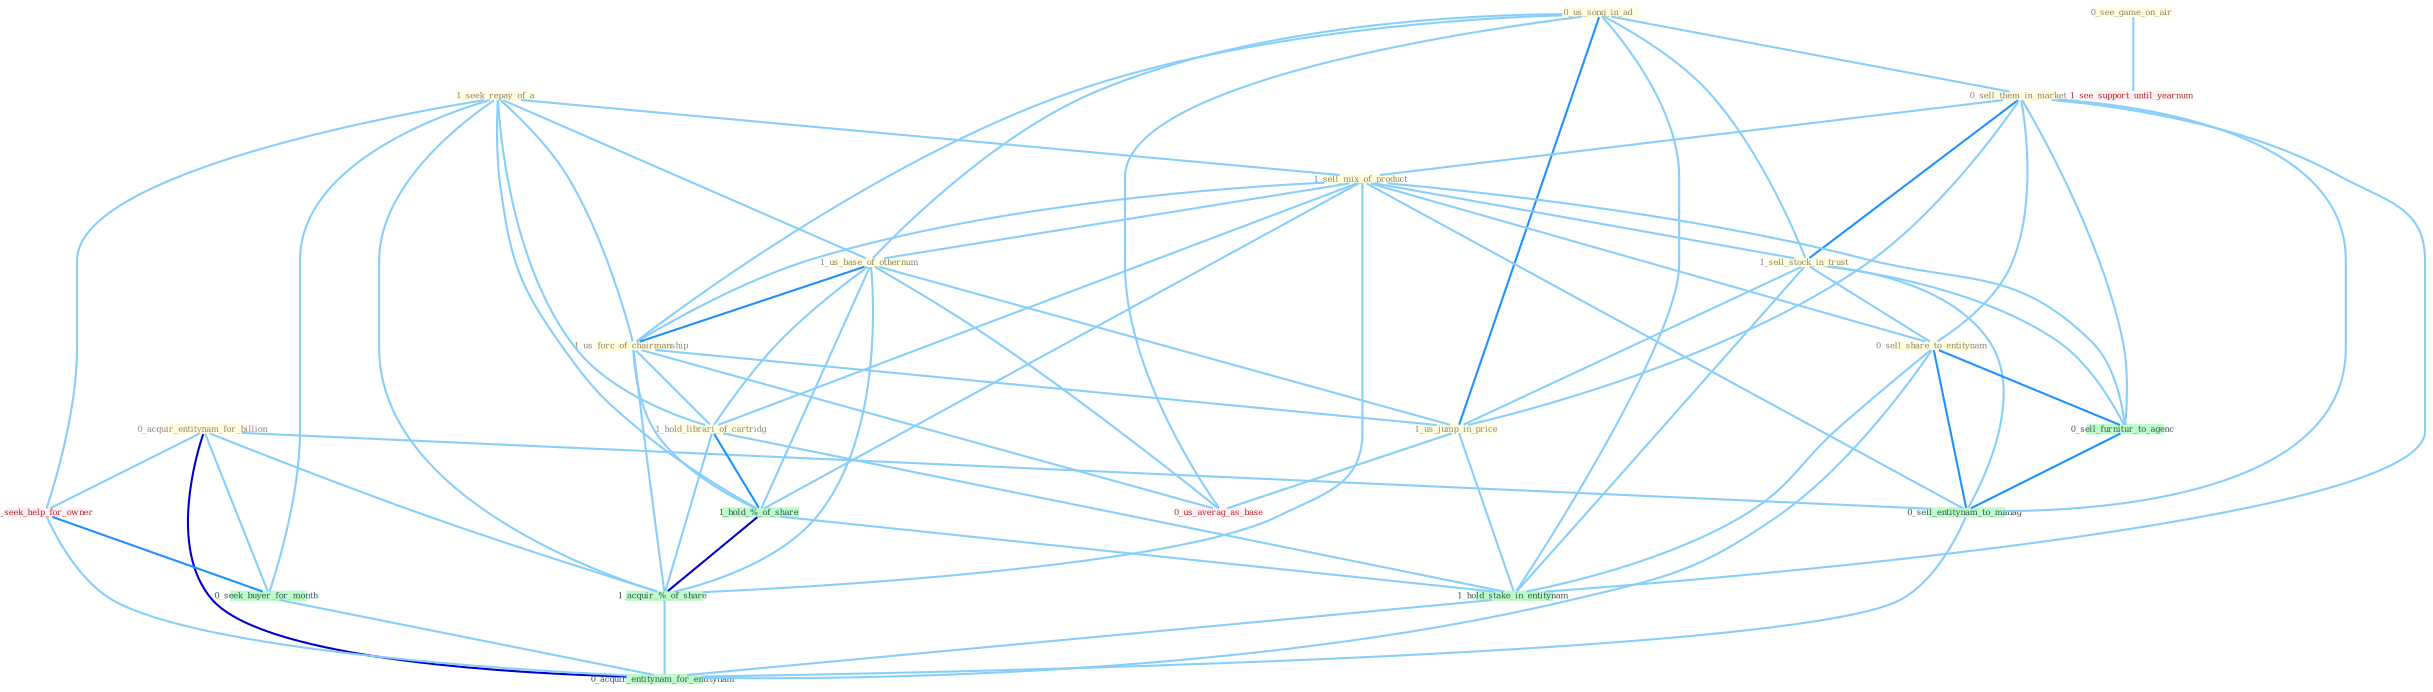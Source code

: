 Graph G{ 
    node
    [shape=polygon,style=filled,width=.5,height=.06,color="#BDFCC9",fixedsize=true,fontsize=4,
    fontcolor="#2f4f4f"];
    {node
    [color="#ffffe0", fontcolor="#8b7d6b"] "0_acquir_entitynam_for_billion " "1_seek_repay_of_a " "0_us_song_in_ad " "0_sell_them_in_market " "0_see_game_on_air " "1_sell_mix_of_product " "1_us_base_of_othernum " "1_sell_stock_in_trust " "1_us_forc_of_chairmanship " "0_sell_share_to_entitynam " "1_hold_librari_of_cartridg " "1_us_jump_in_price "}
{node [color="#fff0f5", fontcolor="#b22222"] "1_seek_help_for_owner " "1_see_support_until_yearnum " "0_us_averag_as_base "}
edge [color="#B0E2FF"];

	"0_acquir_entitynam_for_billion " -- "1_seek_help_for_owner " [w="1", color="#87cefa" ];
	"0_acquir_entitynam_for_billion " -- "0_seek_buyer_for_month " [w="1", color="#87cefa" ];
	"0_acquir_entitynam_for_billion " -- "1_acquir_%_of_share " [w="1", color="#87cefa" ];
	"0_acquir_entitynam_for_billion " -- "0_sell_entitynam_to_manag " [w="1", color="#87cefa" ];
	"0_acquir_entitynam_for_billion " -- "0_acquir_entitynam_for_entitynam " [w="3", color="#0000cd" , len=0.6];
	"1_seek_repay_of_a " -- "1_sell_mix_of_product " [w="1", color="#87cefa" ];
	"1_seek_repay_of_a " -- "1_us_base_of_othernum " [w="1", color="#87cefa" ];
	"1_seek_repay_of_a " -- "1_us_forc_of_chairmanship " [w="1", color="#87cefa" ];
	"1_seek_repay_of_a " -- "1_hold_librari_of_cartridg " [w="1", color="#87cefa" ];
	"1_seek_repay_of_a " -- "1_hold_%_of_share " [w="1", color="#87cefa" ];
	"1_seek_repay_of_a " -- "1_seek_help_for_owner " [w="1", color="#87cefa" ];
	"1_seek_repay_of_a " -- "0_seek_buyer_for_month " [w="1", color="#87cefa" ];
	"1_seek_repay_of_a " -- "1_acquir_%_of_share " [w="1", color="#87cefa" ];
	"0_us_song_in_ad " -- "0_sell_them_in_market " [w="1", color="#87cefa" ];
	"0_us_song_in_ad " -- "1_us_base_of_othernum " [w="1", color="#87cefa" ];
	"0_us_song_in_ad " -- "1_sell_stock_in_trust " [w="1", color="#87cefa" ];
	"0_us_song_in_ad " -- "1_us_forc_of_chairmanship " [w="1", color="#87cefa" ];
	"0_us_song_in_ad " -- "1_us_jump_in_price " [w="2", color="#1e90ff" , len=0.8];
	"0_us_song_in_ad " -- "1_hold_stake_in_entitynam " [w="1", color="#87cefa" ];
	"0_us_song_in_ad " -- "0_us_averag_as_base " [w="1", color="#87cefa" ];
	"0_sell_them_in_market " -- "1_sell_mix_of_product " [w="1", color="#87cefa" ];
	"0_sell_them_in_market " -- "1_sell_stock_in_trust " [w="2", color="#1e90ff" , len=0.8];
	"0_sell_them_in_market " -- "0_sell_share_to_entitynam " [w="1", color="#87cefa" ];
	"0_sell_them_in_market " -- "1_us_jump_in_price " [w="1", color="#87cefa" ];
	"0_sell_them_in_market " -- "1_hold_stake_in_entitynam " [w="1", color="#87cefa" ];
	"0_sell_them_in_market " -- "0_sell_furnitur_to_agenc " [w="1", color="#87cefa" ];
	"0_sell_them_in_market " -- "0_sell_entitynam_to_manag " [w="1", color="#87cefa" ];
	"0_see_game_on_air " -- "1_see_support_until_yearnum " [w="1", color="#87cefa" ];
	"1_sell_mix_of_product " -- "1_us_base_of_othernum " [w="1", color="#87cefa" ];
	"1_sell_mix_of_product " -- "1_sell_stock_in_trust " [w="1", color="#87cefa" ];
	"1_sell_mix_of_product " -- "1_us_forc_of_chairmanship " [w="1", color="#87cefa" ];
	"1_sell_mix_of_product " -- "0_sell_share_to_entitynam " [w="1", color="#87cefa" ];
	"1_sell_mix_of_product " -- "1_hold_librari_of_cartridg " [w="1", color="#87cefa" ];
	"1_sell_mix_of_product " -- "1_hold_%_of_share " [w="1", color="#87cefa" ];
	"1_sell_mix_of_product " -- "1_acquir_%_of_share " [w="1", color="#87cefa" ];
	"1_sell_mix_of_product " -- "0_sell_furnitur_to_agenc " [w="1", color="#87cefa" ];
	"1_sell_mix_of_product " -- "0_sell_entitynam_to_manag " [w="1", color="#87cefa" ];
	"1_us_base_of_othernum " -- "1_us_forc_of_chairmanship " [w="2", color="#1e90ff" , len=0.8];
	"1_us_base_of_othernum " -- "1_hold_librari_of_cartridg " [w="1", color="#87cefa" ];
	"1_us_base_of_othernum " -- "1_us_jump_in_price " [w="1", color="#87cefa" ];
	"1_us_base_of_othernum " -- "1_hold_%_of_share " [w="1", color="#87cefa" ];
	"1_us_base_of_othernum " -- "1_acquir_%_of_share " [w="1", color="#87cefa" ];
	"1_us_base_of_othernum " -- "0_us_averag_as_base " [w="1", color="#87cefa" ];
	"1_sell_stock_in_trust " -- "0_sell_share_to_entitynam " [w="1", color="#87cefa" ];
	"1_sell_stock_in_trust " -- "1_us_jump_in_price " [w="1", color="#87cefa" ];
	"1_sell_stock_in_trust " -- "1_hold_stake_in_entitynam " [w="1", color="#87cefa" ];
	"1_sell_stock_in_trust " -- "0_sell_furnitur_to_agenc " [w="1", color="#87cefa" ];
	"1_sell_stock_in_trust " -- "0_sell_entitynam_to_manag " [w="1", color="#87cefa" ];
	"1_us_forc_of_chairmanship " -- "1_hold_librari_of_cartridg " [w="1", color="#87cefa" ];
	"1_us_forc_of_chairmanship " -- "1_us_jump_in_price " [w="1", color="#87cefa" ];
	"1_us_forc_of_chairmanship " -- "1_hold_%_of_share " [w="1", color="#87cefa" ];
	"1_us_forc_of_chairmanship " -- "1_acquir_%_of_share " [w="1", color="#87cefa" ];
	"1_us_forc_of_chairmanship " -- "0_us_averag_as_base " [w="1", color="#87cefa" ];
	"0_sell_share_to_entitynam " -- "1_hold_stake_in_entitynam " [w="1", color="#87cefa" ];
	"0_sell_share_to_entitynam " -- "0_sell_furnitur_to_agenc " [w="2", color="#1e90ff" , len=0.8];
	"0_sell_share_to_entitynam " -- "0_sell_entitynam_to_manag " [w="2", color="#1e90ff" , len=0.8];
	"0_sell_share_to_entitynam " -- "0_acquir_entitynam_for_entitynam " [w="1", color="#87cefa" ];
	"1_hold_librari_of_cartridg " -- "1_hold_%_of_share " [w="2", color="#1e90ff" , len=0.8];
	"1_hold_librari_of_cartridg " -- "1_hold_stake_in_entitynam " [w="1", color="#87cefa" ];
	"1_hold_librari_of_cartridg " -- "1_acquir_%_of_share " [w="1", color="#87cefa" ];
	"1_us_jump_in_price " -- "1_hold_stake_in_entitynam " [w="1", color="#87cefa" ];
	"1_us_jump_in_price " -- "0_us_averag_as_base " [w="1", color="#87cefa" ];
	"1_hold_%_of_share " -- "1_hold_stake_in_entitynam " [w="1", color="#87cefa" ];
	"1_hold_%_of_share " -- "1_acquir_%_of_share " [w="3", color="#0000cd" , len=0.6];
	"1_hold_stake_in_entitynam " -- "0_acquir_entitynam_for_entitynam " [w="1", color="#87cefa" ];
	"1_seek_help_for_owner " -- "0_seek_buyer_for_month " [w="2", color="#1e90ff" , len=0.8];
	"1_seek_help_for_owner " -- "0_acquir_entitynam_for_entitynam " [w="1", color="#87cefa" ];
	"0_seek_buyer_for_month " -- "0_acquir_entitynam_for_entitynam " [w="1", color="#87cefa" ];
	"1_acquir_%_of_share " -- "0_acquir_entitynam_for_entitynam " [w="1", color="#87cefa" ];
	"0_sell_furnitur_to_agenc " -- "0_sell_entitynam_to_manag " [w="2", color="#1e90ff" , len=0.8];
	"0_sell_entitynam_to_manag " -- "0_acquir_entitynam_for_entitynam " [w="1", color="#87cefa" ];
}